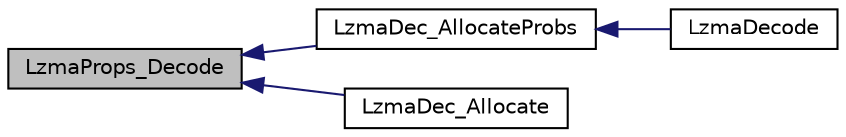 digraph G
{
  edge [fontname="Helvetica",fontsize="10",labelfontname="Helvetica",labelfontsize="10"];
  node [fontname="Helvetica",fontsize="10",shape=record];
  rankdir="LR";
  Node1 [label="LzmaProps_Decode",height=0.2,width=0.4,color="black", fillcolor="grey75", style="filled" fontcolor="black"];
  Node1 -> Node2 [dir="back",color="midnightblue",fontsize="10",style="solid",fontname="Helvetica"];
  Node2 [label="LzmaDec_AllocateProbs",height=0.2,width=0.4,color="black", fillcolor="white", style="filled",URL="$_lzma_dec_8h.html#a204698f079b0f30489b410641490aa31"];
  Node2 -> Node3 [dir="back",color="midnightblue",fontsize="10",style="solid",fontname="Helvetica"];
  Node3 [label="LzmaDecode",height=0.2,width=0.4,color="black", fillcolor="white", style="filled",URL="$_lzma_dec_8h.html#ab8c63d6972edb0325afc6326936afab1"];
  Node1 -> Node4 [dir="back",color="midnightblue",fontsize="10",style="solid",fontname="Helvetica"];
  Node4 [label="LzmaDec_Allocate",height=0.2,width=0.4,color="black", fillcolor="white", style="filled",URL="$_lzma_dec_8h.html#a8580dca7a1a141ba1793006433a94bef"];
}
